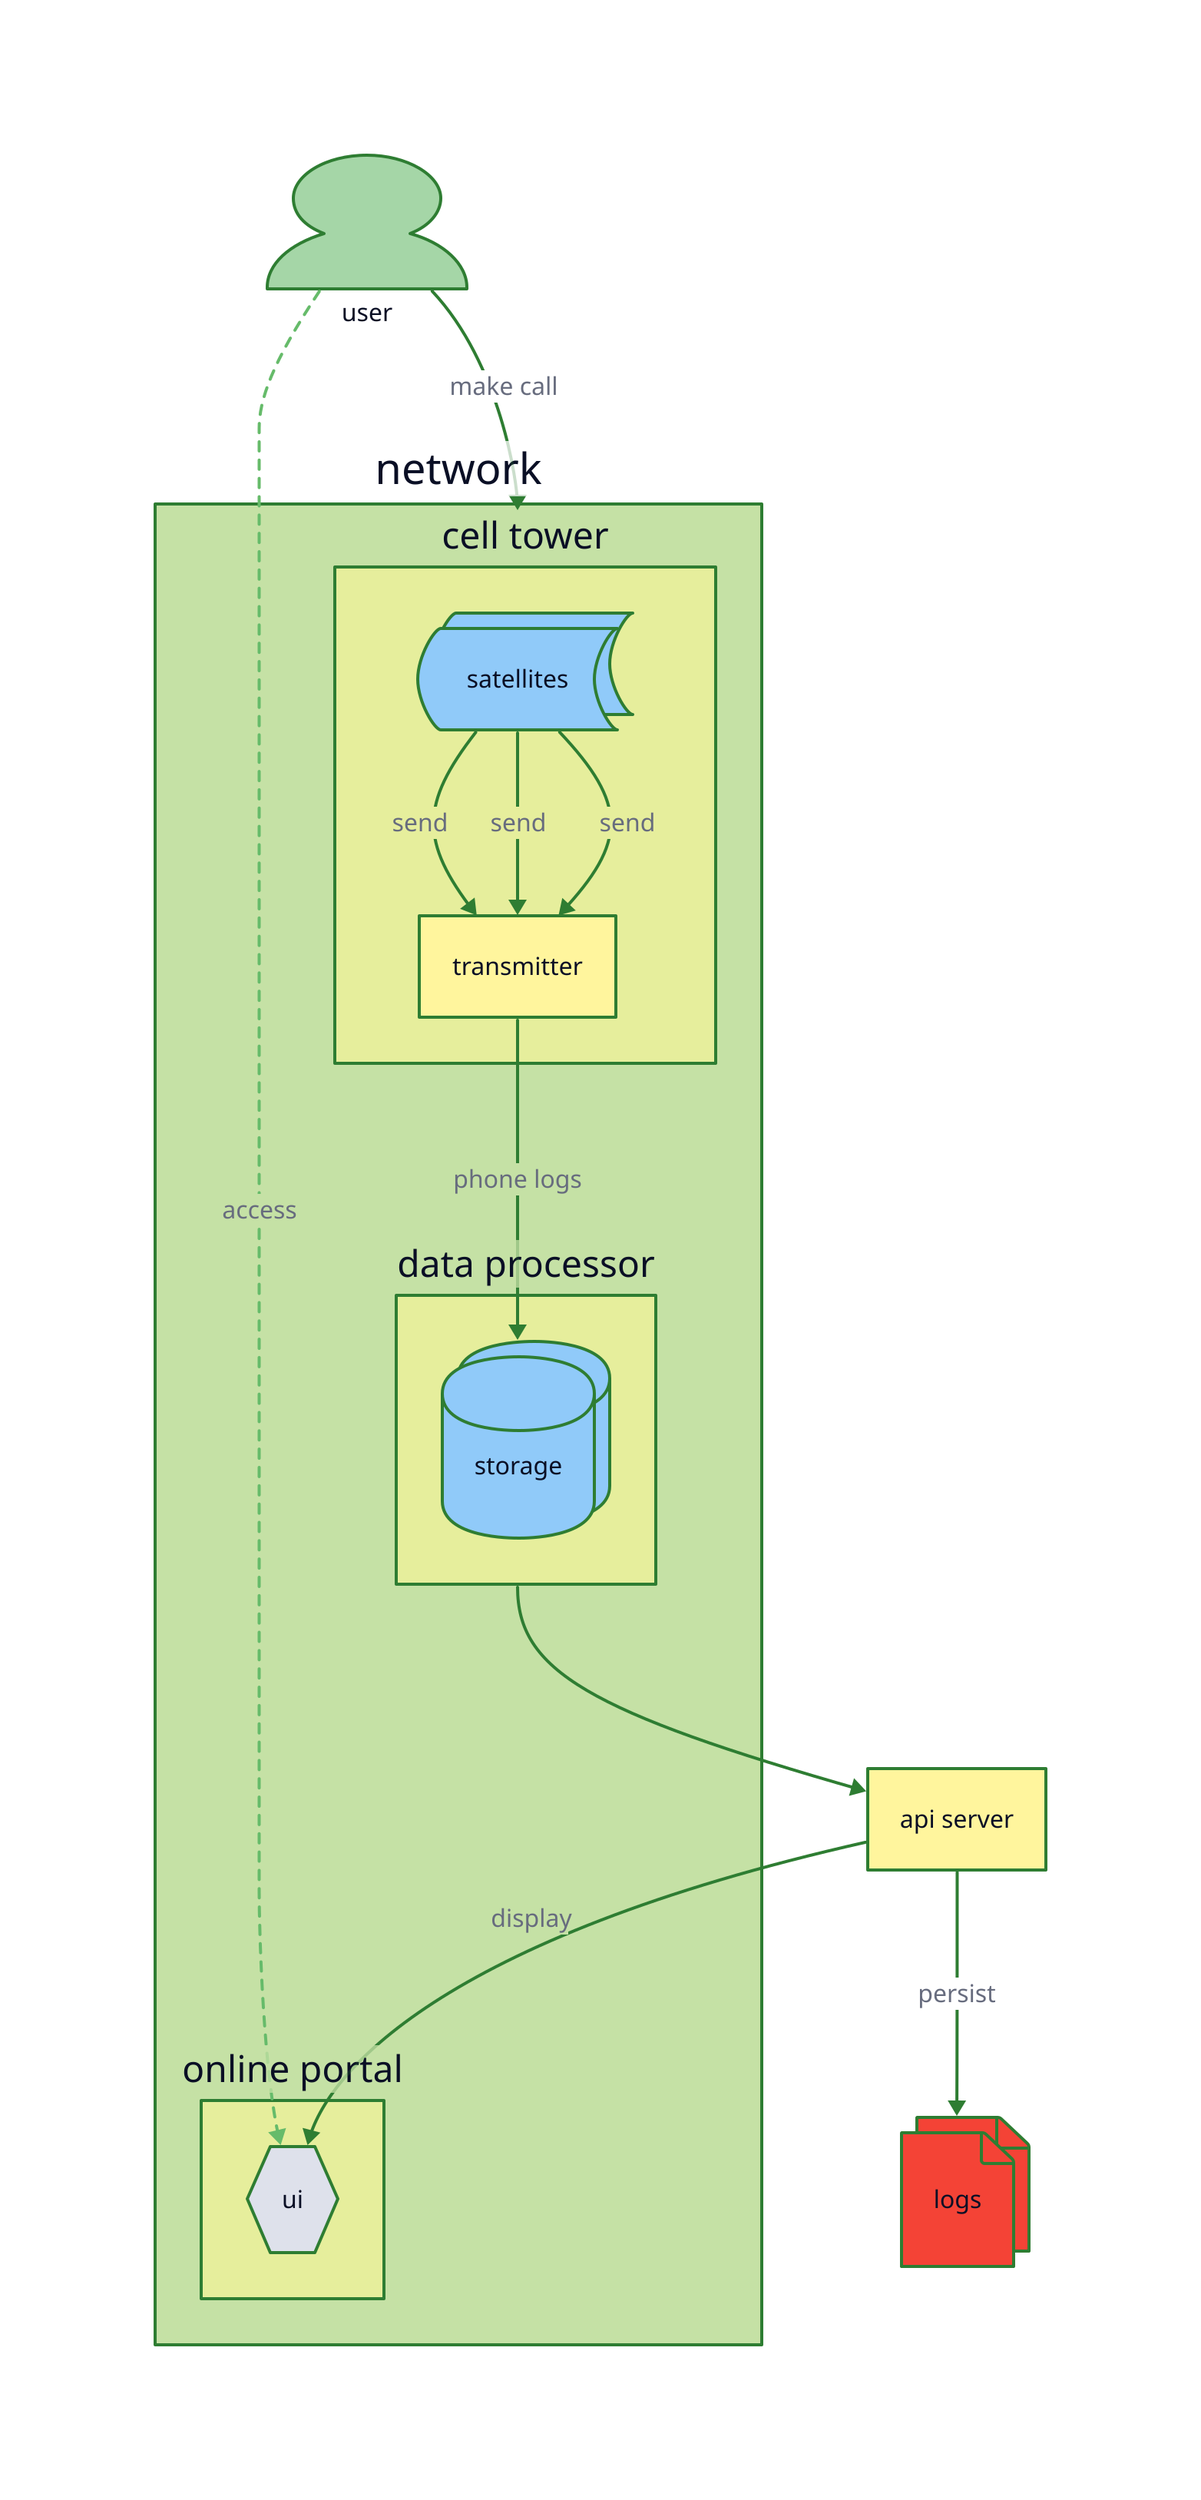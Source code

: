 vars: {
  d2-config: {
    theme-overrides: {
      B1: "#2E7D32"
      B2: "#66BB6A"
      B3: "#A5D6A7"
      B4: "#C5E1A5"
      B5: "#E6EE9C"
      B6: "#FFF59D"

      AA2: "#0D47A1"
      AA4: "#42A5F5"
      AA5: "#90CAF9"

      AB4: "#F44336"
      AB5: "#FFCDD2"
    }
  }
}
network: {
  cell tower: {
    satellites: {
      shape: stored_data
      style.multiple: true
    }

    transmitter

    satellites -> transmitter: send
    satellites -> transmitter: send
    satellites -> transmitter: send
  }

  online portal: {
    ui: {shape: hexagon}
  }

  data processor: {
    storage: {
      shape: cylinder
      style.multiple: true
    }
  }

  cell tower.transmitter -> data processor.storage: phone logs
}

user: {
  shape: person
  width: 130
}

user -> network.cell tower: make call
user -> network.online portal.ui: access {
  style.stroke-dash: 3
}

api server -> network.online portal.ui: display
api server -> logs: persist
logs: {shape: page; style.multiple: true}

network.data processor -> api server
